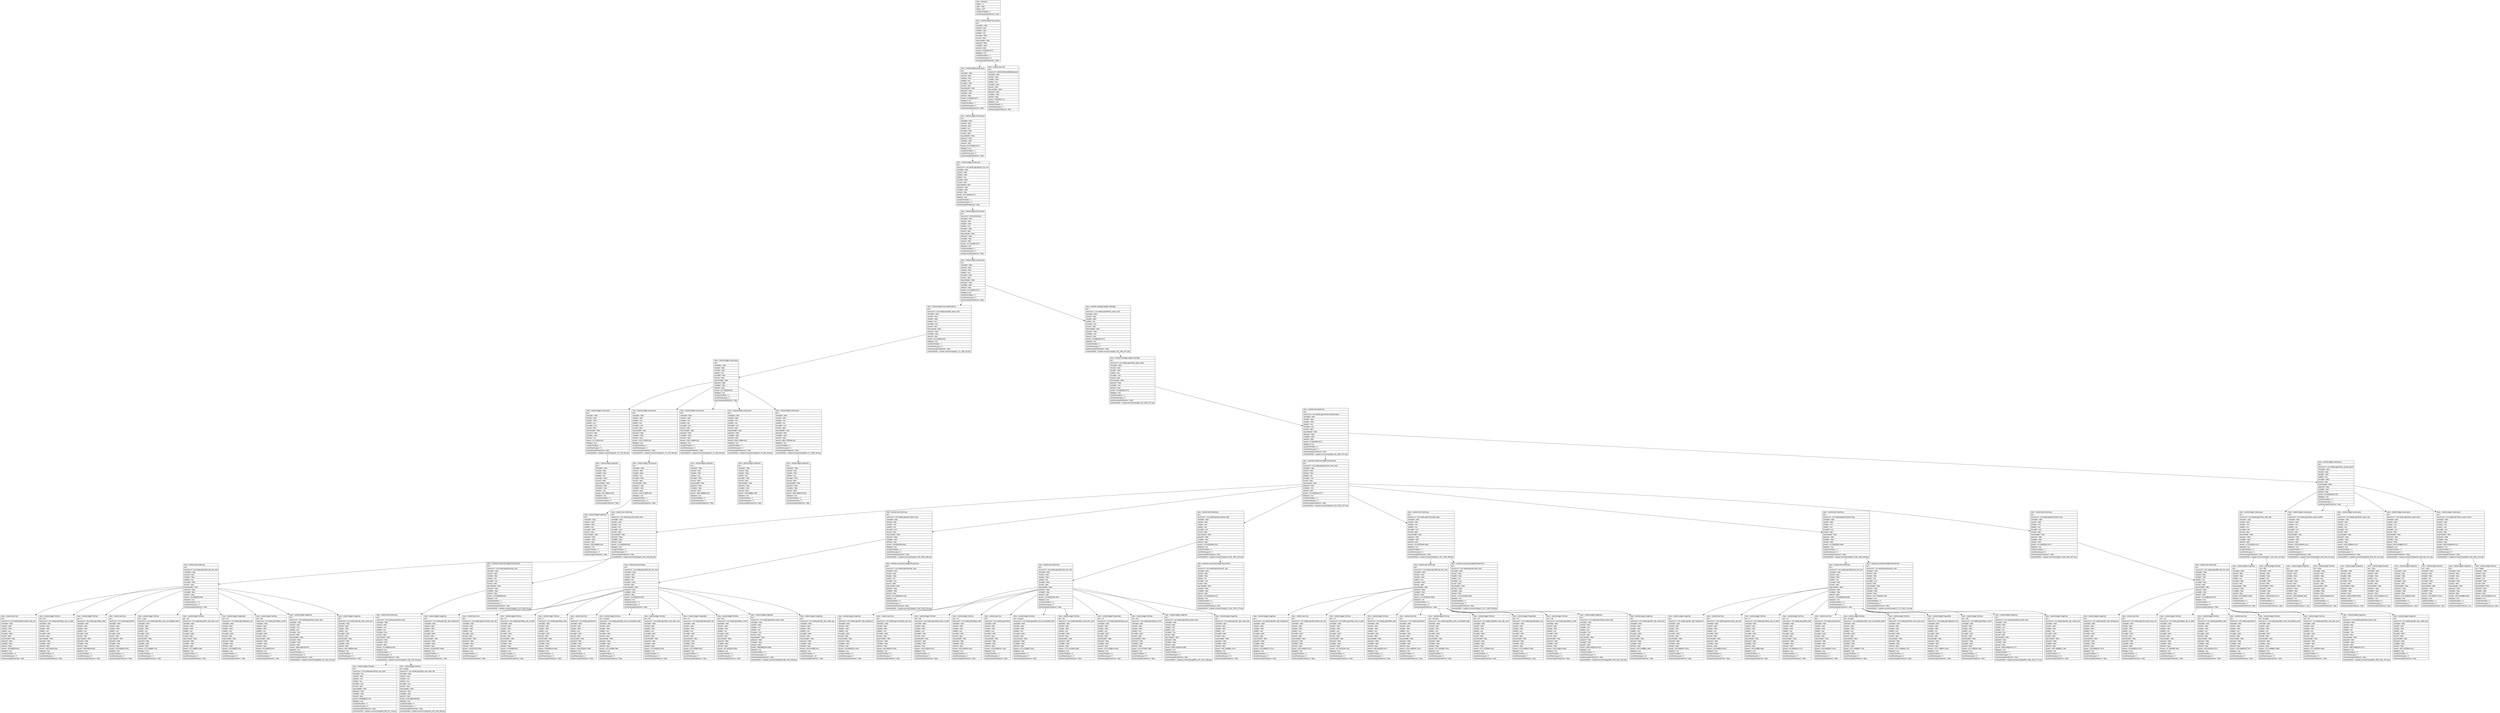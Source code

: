 digraph Layout {

	node [shape=record fontname=Arial];

	0	[label="{class = hierarchy\l|rotation = 0\l|width = 1080\l|height = 1977\l|numberOfChildren = 1\l|eventGeneratedOnElement = false \l}"]
	1	[label="{class = android.widget.FrameLayout\l|text = \l|checkable = false\l|checked = false\l|clickable = false\l|enabled = true\l|focusable = false\l|focused = false\l|long-clickable = false\l|password = false\l|scrollable = false\l|selected = false\l|bounds = [0,0][1080,1977]\l|displayed = true\l|numberOfChildren = 2\l|numInParentLayout = 0\l|eventGeneratedOnElement = false \l}"]
	2	[label="{class = android.widget.LinearLayout\l|text = \l|checkable = false\l|checked = false\l|clickable = false\l|enabled = true\l|focusable = false\l|focused = false\l|long-clickable = false\l|password = false\l|scrollable = false\l|selected = false\l|bounds = [0,0][1080,1977]\l|displayed = true\l|numberOfChildren = 1\l|numInParentLayout = 0\l|eventGeneratedOnElement = false \l}"]
	3	[label="{class = android.view.View\l|text = \l|resource-id = android:id/statusBarBackground\l|checkable = false\l|checked = false\l|clickable = false\l|enabled = true\l|focusable = false\l|focused = false\l|long-clickable = false\l|password = false\l|scrollable = false\l|selected = false\l|bounds = [0,0][1080,171]\l|displayed = true\l|numberOfChildren = 0\l|numInParentLayout = 1\l|eventGeneratedOnElement = false \l}"]
	4	[label="{class = android.widget.FrameLayout\l|text = \l|checkable = false\l|checked = false\l|clickable = false\l|enabled = true\l|focusable = false\l|focused = false\l|long-clickable = false\l|password = false\l|scrollable = false\l|selected = false\l|bounds = [0,171][1080,1977]\l|displayed = true\l|numberOfChildren = 1\l|numInParentLayout = 0\l|eventGeneratedOnElement = false \l}"]
	5	[label="{class = android.widget.LinearLayout\l|text = \l|resource-id = com.weekly.app:id/action_bar_root\l|checkable = false\l|checked = false\l|clickable = false\l|enabled = true\l|focusable = false\l|focused = false\l|long-clickable = false\l|password = false\l|scrollable = false\l|selected = false\l|bounds = [0,171][1080,1977]\l|displayed = true\l|numberOfChildren = 1\l|numInParentLayout = 0\l|eventGeneratedOnElement = false \l}"]
	6	[label="{class = android.widget.FrameLayout\l|text = \l|resource-id = android:id/content\l|checkable = false\l|checked = false\l|clickable = false\l|enabled = true\l|focusable = false\l|focused = false\l|long-clickable = false\l|password = false\l|scrollable = false\l|selected = false\l|bounds = [0,171][1080,1977]\l|displayed = true\l|numberOfChildren = 1\l|numInParentLayout = 0\l|eventGeneratedOnElement = false \l}"]
	7	[label="{class = android.widget.LinearLayout\l|text = \l|checkable = false\l|checked = false\l|clickable = false\l|enabled = true\l|focusable = false\l|focused = false\l|long-clickable = false\l|password = false\l|scrollable = false\l|selected = false\l|bounds = [0,171][1080,1977]\l|displayed = true\l|numberOfChildren = 2\l|numInParentLayout = 0\l|eventGeneratedOnElement = false \l}"]
	8	[label="{class = android.widget.HorizontalScrollView\l|text = \l|resource-id = com.weekly.app:id/tab_layout_main\l|checkable = false\l|checked = false\l|clickable = false\l|enabled = true\l|focusable = true\l|focused = false\l|long-clickable = false\l|password = false\l|scrollable = false\l|selected = false\l|bounds = [0,171][1080,342]\l|displayed = true\l|numberOfChildren = 1\l|numInParentLayout = 0\l|eventGeneratedOnElement = false \l|screenshotPath = mytasks-remove/S1/pngs/0_171_1080_342.png\l}"]
	9	[label="{class = androidx.viewpager.widget.ViewPager\l|text = \l|resource-id = com.weekly.app:id/frame_layout_main\l|checkable = false\l|checked = false\l|clickable = false\l|enabled = true\l|focusable = true\l|focused = false\l|long-clickable = false\l|password = false\l|scrollable = true\l|selected = false\l|bounds = [0,342][1080,1977]\l|displayed = true\l|numberOfChildren = 1\l|numInParentLayout = 1\l|eventGeneratedOnElement = false \l|screenshotPath = mytasks-remove/S1/pngs/0_342_1080_1977.png\l}"]
	10	[label="{class = android.widget.LinearLayout\l|text = \l|checkable = false\l|checked = false\l|clickable = false\l|enabled = true\l|focusable = false\l|focused = false\l|long-clickable = false\l|password = false\l|scrollable = false\l|selected = false\l|bounds = [0,171][1080,342]\l|displayed = true\l|numberOfChildren = 5\l|numInParentLayout = 0\l|eventGeneratedOnElement = false \l}"]
	11	[label="{class = androidx.viewpager.widget.ViewPager\l|text = \l|resource-id = com.weekly.app:id/view_pager_weeks\l|checkable = false\l|checked = false\l|clickable = false\l|enabled = true\l|focusable = true\l|focused = false\l|long-clickable = false\l|password = false\l|scrollable = true\l|selected = false\l|bounds = [0,342][1080,1977]\l|displayed = true\l|numberOfChildren = 1\l|numInParentLayout = 0\l|eventGeneratedOnElement = false \l|screenshotPath = mytasks-remove/S1/pngs/0_342_1080_1977.png\l}"]
	12	[label="{class = android.widget.LinearLayout\l|text = \l|checkable = false\l|checked = false\l|clickable = false\l|enabled = true\l|focusable = true\l|focused = false\l|long-clickable = false\l|password = false\l|scrollable = false\l|selected = true\l|bounds = [0,171][216,342]\l|displayed = true\l|numberOfChildren = 1\l|numInParentLayout = 0\l|eventGeneratedOnElement = false \l|screenshotPath = mytasks-remove/S1/pngs/0_171_216_342.png\l}"]
	13	[label="{class = android.widget.LinearLayout\l|text = \l|checkable = false\l|checked = false\l|clickable = true\l|enabled = true\l|focusable = true\l|focused = false\l|long-clickable = false\l|password = false\l|scrollable = false\l|selected = false\l|bounds = [216,171][432,342]\l|displayed = true\l|numberOfChildren = 1\l|numInParentLayout = 1\l|eventGeneratedOnElement = false \l|screenshotPath = mytasks-remove/S1/pngs/216_171_432_342.png\l}"]
	14	[label="{class = android.widget.LinearLayout\l|text = \l|checkable = false\l|checked = false\l|clickable = true\l|enabled = true\l|focusable = true\l|focused = false\l|long-clickable = false\l|password = false\l|scrollable = false\l|selected = false\l|bounds = [432,171][648,342]\l|displayed = true\l|numberOfChildren = 1\l|numInParentLayout = 2\l|eventGeneratedOnElement = false \l|screenshotPath = mytasks-remove/S1/pngs/432_171_648_342.png\l}"]
	15	[label="{class = android.widget.LinearLayout\l|text = \l|checkable = false\l|checked = false\l|clickable = true\l|enabled = true\l|focusable = true\l|focused = false\l|long-clickable = false\l|password = false\l|scrollable = false\l|selected = false\l|bounds = [648,171][864,342]\l|displayed = true\l|numberOfChildren = 1\l|numInParentLayout = 3\l|eventGeneratedOnElement = false \l|screenshotPath = mytasks-remove/S1/pngs/648_171_864_342.png\l}"]
	16	[label="{class = android.widget.LinearLayout\l|text = \l|checkable = false\l|checked = false\l|clickable = true\l|enabled = true\l|focusable = true\l|focused = false\l|long-clickable = false\l|password = false\l|scrollable = false\l|selected = false\l|bounds = [864,171][1080,342]\l|displayed = true\l|numberOfChildren = 1\l|numInParentLayout = 4\l|eventGeneratedOnElement = false \l|screenshotPath = mytasks-remove/S1/pngs/864_171_1080_342.png\l}"]
	17	[label="{class = android.view.ViewGroup\l|text = \l|resource-id = com.weekly.app:id/insetConstraintLayout\l|checkable = false\l|checked = false\l|clickable = false\l|enabled = true\l|focusable = true\l|focused = false\l|long-clickable = false\l|password = false\l|scrollable = false\l|selected = false\l|bounds = [0,342][1080,1977]\l|displayed = true\l|numberOfChildren = 2\l|numInParentLayout = 0\l|eventGeneratedOnElement = false \l|screenshotPath = mytasks-remove/S1/pngs/0_342_1080_1977.png\l}"]
	18	[label="{class = android.widget.ImageView\l|text = \l|checkable = false\l|checked = false\l|clickable = false\l|enabled = true\l|focusable = false\l|focused = false\l|long-clickable = false\l|password = false\l|scrollable = false\l|selected = true\l|bounds = [52,190][164,323]\l|displayed = true\l|numberOfChildren = 0\l|numInParentLayout = 0\l|eventGeneratedOnElement = false \l}"]
	19	[label="{class = android.widget.FrameLayout\l|text = \l|checkable = false\l|checked = false\l|clickable = false\l|enabled = true\l|focusable = false\l|focused = false\l|long-clickable = false\l|password = false\l|scrollable = false\l|selected = false\l|bounds = [249,171][399,342]\l|displayed = true\l|numberOfChildren = 1\l|numInParentLayout = 0\l|eventGeneratedOnElement = false \l}"]
	20	[label="{class = android.widget.ImageView\l|text = \l|checkable = false\l|checked = false\l|clickable = false\l|enabled = true\l|focusable = false\l|focused = false\l|long-clickable = false\l|password = false\l|scrollable = false\l|selected = false\l|bounds = [484,190][596,323]\l|displayed = true\l|numberOfChildren = 0\l|numInParentLayout = 0\l|eventGeneratedOnElement = false \l}"]
	21	[label="{class = android.widget.ImageView\l|text = \l|checkable = false\l|checked = false\l|clickable = false\l|enabled = true\l|focusable = false\l|focused = false\l|long-clickable = false\l|password = false\l|scrollable = false\l|selected = false\l|bounds = [700,208][812,305]\l|displayed = true\l|numberOfChildren = 0\l|numInParentLayout = 0\l|eventGeneratedOnElement = false \l}"]
	22	[label="{class = android.widget.ImageView\l|text = \l|checkable = false\l|checked = false\l|clickable = false\l|enabled = true\l|focusable = false\l|focused = false\l|long-clickable = false\l|password = false\l|scrollable = false\l|selected = false\l|bounds = [916,190][1028,323]\l|displayed = true\l|numberOfChildren = 0\l|numInParentLayout = 0\l|eventGeneratedOnElement = false \l}"]
	23	[label="{class = androidx.recyclerview.widget.RecyclerView\l|text = \l|resource-id = com.weekly.app:id/recycler_view_week\l|checkable = false\l|checked = false\l|clickable = false\l|enabled = true\l|focusable = true\l|focused = false\l|long-clickable = false\l|password = false\l|scrollable = true\l|selected = false\l|bounds = [14,342][1069,1977]\l|displayed = true\l|numberOfChildren = 6\l|numInParentLayout = 0\l|eventGeneratedOnElement = false \l|screenshotPath = mytasks-remove/S1/pngs/14_342_1069_1977.png\l}"]
	24	[label="{class = android.widget.LinearLayout\l|text = \l|resource-id = com.weekly.app:id/view_all_tools_panel\l|checkable = false\l|checked = false\l|clickable = false\l|enabled = true\l|focusable = false\l|focused = false\l|long-clickable = false\l|password = false\l|scrollable = false\l|selected = false\l|bounds = [0,1994][1080,2148]\l|displayed = true\l|numberOfChildren = 5\l|numInParentLayout = 1\l|eventGeneratedOnElement = false \l}"]
	25	[label="{class = android.widget.ImageView\l|text = \l|checkable = false\l|checked = false\l|clickable = false\l|enabled = true\l|focusable = false\l|focused = false\l|long-clickable = false\l|password = false\l|scrollable = false\l|selected = false\l|bounds = [268,190][380,323]\l|displayed = true\l|numberOfChildren = 0\l|numInParentLayout = 0\l|eventGeneratedOnElement = false \l}"]
	26	[label="{class = android.view.ViewGroup\l|text = \l|resource-id = com.weekly.app:id/constraint_days\l|checkable = false\l|checked = false\l|clickable = true\l|enabled = true\l|focusable = true\l|focused = false\l|long-clickable = false\l|password = false\l|scrollable = false\l|selected = false\l|bounds = [14,353][1069,825]\l|displayed = true\l|numberOfChildren = 2\l|numInParentLayout = 0\l|eventGeneratedOnElement = false \l|screenshotPath = mytasks-remove/S1/pngs/14_353_1069_825.png\l}"]
	27	[label="{class = android.view.ViewGroup\l|text = \l|resource-id = com.weekly.app:id/constraint_days\l|checkable = false\l|checked = false\l|clickable = true\l|enabled = true\l|focusable = true\l|focused = false\l|long-clickable = false\l|password = false\l|scrollable = false\l|selected = false\l|bounds = [14,825][1069,1081]\l|displayed = true\l|numberOfChildren = 2\l|numInParentLayout = 1\l|eventGeneratedOnElement = false \l|screenshotPath = mytasks-remove/S1/pngs/14_825_1069_1081.png\l}"]
	28	[label="{class = android.view.ViewGroup\l|text = \l|resource-id = com.weekly.app:id/constraint_days\l|checkable = false\l|checked = false\l|clickable = true\l|enabled = true\l|focusable = true\l|focused = false\l|long-clickable = false\l|password = false\l|scrollable = false\l|selected = false\l|bounds = [14,1081][1069,1337]\l|displayed = true\l|numberOfChildren = 2\l|numInParentLayout = 2\l|eventGeneratedOnElement = false \l|screenshotPath = mytasks-remove/S1/pngs/14_1081_1069_1337.png\l}"]
	29	[label="{class = android.view.ViewGroup\l|text = \l|resource-id = com.weekly.app:id/constraint_days\l|checkable = false\l|checked = false\l|clickable = true\l|enabled = true\l|focusable = true\l|focused = false\l|long-clickable = false\l|password = false\l|scrollable = false\l|selected = false\l|bounds = [14,1337][1069,1593]\l|displayed = true\l|numberOfChildren = 2\l|numInParentLayout = 3\l|eventGeneratedOnElement = false \l|screenshotPath = mytasks-remove/S1/pngs/14_1337_1069_1593.png\l}"]
	30	[label="{class = android.view.ViewGroup\l|text = \l|resource-id = com.weekly.app:id/constraint_days\l|checkable = false\l|checked = false\l|clickable = true\l|enabled = true\l|focusable = true\l|focused = false\l|long-clickable = false\l|password = false\l|scrollable = false\l|selected = false\l|bounds = [14,1593][1069,1849]\l|displayed = true\l|numberOfChildren = 2\l|numInParentLayout = 4\l|eventGeneratedOnElement = false \l|screenshotPath = mytasks-remove/S1/pngs/14_1593_1069_1849.png\l}"]
	31	[label="{class = android.view.ViewGroup\l|text = \l|resource-id = com.weekly.app:id/constraint_days\l|checkable = false\l|checked = false\l|clickable = true\l|enabled = true\l|focusable = true\l|focused = false\l|long-clickable = false\l|password = false\l|scrollable = false\l|selected = false\l|bounds = [14,1849][1069,1977]\l|displayed = true\l|numberOfChildren = 1\l|numInParentLayout = 5\l|eventGeneratedOnElement = false \l|screenshotPath = mytasks-remove/S1/pngs/14_1849_1069_1977.png\l}"]
	32	[label="{class = android.widget.LinearLayout\l|text = \l|resource-id = com.weekly.app:id/view_week_edit\l|checkable = false\l|checked = false\l|clickable = true\l|enabled = true\l|focusable = true\l|focused = false\l|long-clickable = false\l|password = false\l|scrollable = false\l|selected = false\l|bounds = [17,2019][226,2127]\l|displayed = true\l|numberOfChildren = 2\l|numInParentLayout = 0\l|eventGeneratedOnElement = false \l|screenshotPath = mytasks-remove/S1/pngs/17_2019_226_2127.png\l}"]
	33	[label="{class = android.widget.LinearLayout\l|text = \l|resource-id = com.weekly.app:id/view_week_transfer\l|checkable = false\l|checked = false\l|clickable = true\l|enabled = true\l|focusable = true\l|focused = false\l|long-clickable = false\l|password = false\l|scrollable = false\l|selected = false\l|bounds = [226,2019][435,2127]\l|displayed = true\l|numberOfChildren = 2\l|numInParentLayout = 1\l|eventGeneratedOnElement = false \l|screenshotPath = mytasks-remove/S1/pngs/226_2019_435_2127.png\l}"]
	34	[label="{class = android.widget.LinearLayout\l|text = \l|resource-id = com.weekly.app:id/view_week_copy\l|checkable = false\l|checked = false\l|clickable = true\l|enabled = true\l|focusable = true\l|focused = false\l|long-clickable = false\l|password = false\l|scrollable = false\l|selected = false\l|bounds = [435,2019][644,2127]\l|displayed = true\l|numberOfChildren = 2\l|numInParentLayout = 2\l|eventGeneratedOnElement = false \l|screenshotPath = mytasks-remove/S1/pngs/435_2019_644_2127.png\l}"]
	35	[label="{class = android.widget.LinearLayout\l|text = \l|resource-id = com.weekly.app:id/view_week_share\l|checkable = false\l|checked = false\l|clickable = true\l|enabled = true\l|focusable = true\l|focused = false\l|long-clickable = false\l|password = false\l|scrollable = false\l|selected = false\l|bounds = [644,2019][853,2127]\l|displayed = true\l|numberOfChildren = 2\l|numInParentLayout = 3\l|eventGeneratedOnElement = false \l|screenshotPath = mytasks-remove/S1/pngs/644_2019_853_2127.png\l}"]
	36	[label="{class = android.widget.LinearLayout\l|text = \l|resource-id = com.weekly.app:id/view_week_remove\l|checkable = false\l|checked = false\l|clickable = true\l|enabled = true\l|focusable = true\l|focused = false\l|long-clickable = false\l|password = false\l|scrollable = false\l|selected = false\l|bounds = [853,2019][1063,2127]\l|displayed = true\l|numberOfChildren = 2\l|numInParentLayout = 4\l|eventGeneratedOnElement = false \l|screenshotPath = mytasks-remove/S1/pngs/853_2019_1063_2127.png\l}"]
	37	[label="{class = android.view.ViewGroup\l|text = \l|resource-id = com.weekly.app:id/full_day_info_card\l|checkable = false\l|checked = false\l|clickable = false\l|enabled = true\l|focusable = false\l|focused = false\l|long-clickable = false\l|password = false\l|scrollable = false\l|selected = false\l|bounds = [14,353][1069,609]\l|displayed = true\l|numberOfChildren = 10\l|numInParentLayout = 0\l|eventGeneratedOnElement = false \l}"]
	38	[label="{class = androidx.recyclerview.widget.RecyclerView\l|text = \l|resource-id = com.weekly.app:id/recycler_view\l|checkable = false\l|checked = false\l|clickable = false\l|enabled = true\l|focusable = true\l|focused = false\l|long-clickable = false\l|password = false\l|scrollable = false\l|selected = false\l|bounds = [14,533][1069,825]\l|displayed = true\l|numberOfChildren = 1\l|numInParentLayout = 1\l|eventGeneratedOnElement = false \l|screenshotPath = mytasks-remove/S1/pngs/14_533_1069_825.png\l}"]
	39	[label="{class = android.view.ViewGroup\l|text = \l|resource-id = com.weekly.app:id/full_day_info_card\l|checkable = false\l|checked = false\l|clickable = false\l|enabled = true\l|focusable = false\l|focused = false\l|long-clickable = false\l|password = false\l|scrollable = false\l|selected = false\l|bounds = [14,825][1069,1081]\l|displayed = true\l|numberOfChildren = 11\l|numInParentLayout = 0\l|eventGeneratedOnElement = false \l}"]
	40	[label="{class = androidx.recyclerview.widget.RecyclerView\l|text = \l|resource-id = com.weekly.app:id/recycler_view\l|checkable = false\l|checked = false\l|clickable = false\l|enabled = true\l|focusable = true\l|focused = false\l|long-clickable = false\l|password = false\l|scrollable = false\l|selected = false\l|bounds = [14,1005][1069,1016]\l|displayed = true\l|numberOfChildren = 0\l|numInParentLayout = 1\l|eventGeneratedOnElement = false \l|screenshotPath = mytasks-remove/S1/pngs/14_1005_1069_1016.png\l}"]
	41	[label="{class = android.view.ViewGroup\l|text = \l|resource-id = com.weekly.app:id/full_day_info_card\l|checkable = false\l|checked = false\l|clickable = false\l|enabled = true\l|focusable = false\l|focused = false\l|long-clickable = false\l|password = false\l|scrollable = false\l|selected = false\l|bounds = [14,1081][1069,1337]\l|displayed = true\l|numberOfChildren = 11\l|numInParentLayout = 0\l|eventGeneratedOnElement = false \l}"]
	42	[label="{class = androidx.recyclerview.widget.RecyclerView\l|text = \l|resource-id = com.weekly.app:id/recycler_view\l|checkable = false\l|checked = false\l|clickable = false\l|enabled = true\l|focusable = true\l|focused = false\l|long-clickable = false\l|password = false\l|scrollable = false\l|selected = false\l|bounds = [14,1261][1069,1272]\l|displayed = true\l|numberOfChildren = 0\l|numInParentLayout = 1\l|eventGeneratedOnElement = false \l|screenshotPath = mytasks-remove/S1/pngs/14_1261_1069_1272.png\l}"]
	43	[label="{class = android.view.ViewGroup\l|text = \l|resource-id = com.weekly.app:id/full_day_info_card\l|checkable = false\l|checked = false\l|clickable = false\l|enabled = true\l|focusable = false\l|focused = false\l|long-clickable = false\l|password = false\l|scrollable = false\l|selected = false\l|bounds = [14,1337][1069,1593]\l|displayed = true\l|numberOfChildren = 11\l|numInParentLayout = 0\l|eventGeneratedOnElement = false \l}"]
	44	[label="{class = androidx.recyclerview.widget.RecyclerView\l|text = \l|resource-id = com.weekly.app:id/recycler_view\l|checkable = false\l|checked = false\l|clickable = false\l|enabled = true\l|focusable = true\l|focused = false\l|long-clickable = false\l|password = false\l|scrollable = false\l|selected = false\l|bounds = [14,1517][1069,1528]\l|displayed = true\l|numberOfChildren = 0\l|numInParentLayout = 1\l|eventGeneratedOnElement = false \l|screenshotPath = mytasks-remove/S1/pngs/14_1517_1069_1528.png\l}"]
	45	[label="{class = android.view.ViewGroup\l|text = \l|resource-id = com.weekly.app:id/full_day_info_card\l|checkable = false\l|checked = false\l|clickable = false\l|enabled = true\l|focusable = false\l|focused = false\l|long-clickable = false\l|password = false\l|scrollable = false\l|selected = false\l|bounds = [14,1593][1069,1849]\l|displayed = true\l|numberOfChildren = 11\l|numInParentLayout = 0\l|eventGeneratedOnElement = false \l}"]
	46	[label="{class = androidx.recyclerview.widget.RecyclerView\l|text = \l|resource-id = com.weekly.app:id/recycler_view\l|checkable = false\l|checked = false\l|clickable = false\l|enabled = true\l|focusable = true\l|focused = false\l|long-clickable = false\l|password = false\l|scrollable = false\l|selected = false\l|bounds = [14,1773][1069,1784]\l|displayed = true\l|numberOfChildren = 0\l|numInParentLayout = 1\l|eventGeneratedOnElement = false \l|screenshotPath = mytasks-remove/S1/pngs/14_1773_1069_1784.png\l}"]
	47	[label="{class = android.view.ViewGroup\l|text = \l|resource-id = com.weekly.app:id/full_day_info_card\l|checkable = false\l|checked = false\l|clickable = false\l|enabled = true\l|focusable = false\l|focused = false\l|long-clickable = false\l|password = false\l|scrollable = false\l|selected = false\l|bounds = [14,1849][1069,1977]\l|displayed = true\l|numberOfChildren = 9\l|numInParentLayout = 0\l|eventGeneratedOnElement = false \l}"]
	48	[label="{class = android.widget.ImageView\l|text = \l|checkable = false\l|checked = false\l|clickable = false\l|enabled = true\l|focusable = false\l|focused = false\l|long-clickable = false\l|password = false\l|scrollable = false\l|selected = false\l|bounds = [85,2019][157,2091]\l|displayed = true\l|numberOfChildren = 0\l|numInParentLayout = 0\l|eventGeneratedOnElement = false \l}"]
	49	[label="{class = android.widget.TextView\l|text = Edit\l|checkable = false\l|checked = false\l|clickable = false\l|enabled = true\l|focusable = false\l|focused = false\l|long-clickable = false\l|password = false\l|scrollable = false\l|selected = false\l|bounds = [99,2091][144,2127]\l|displayed = true\l|numberOfChildren = 0\l|numInParentLayout = 1\l|eventGeneratedOnElement = false \l}"]
	50	[label="{class = android.widget.ImageView\l|text = \l|checkable = false\l|checked = false\l|clickable = false\l|enabled = true\l|focusable = false\l|focused = false\l|long-clickable = false\l|password = false\l|scrollable = false\l|selected = false\l|bounds = [294,2019][366,2091]\l|displayed = true\l|numberOfChildren = 0\l|numInParentLayout = 0\l|eventGeneratedOnElement = false \l}"]
	51	[label="{class = android.widget.TextView\l|text = Move\l|checkable = false\l|checked = false\l|clickable = false\l|enabled = true\l|focusable = false\l|focused = false\l|long-clickable = false\l|password = false\l|scrollable = false\l|selected = false\l|bounds = [298,2091][363,2127]\l|displayed = true\l|numberOfChildren = 0\l|numInParentLayout = 1\l|eventGeneratedOnElement = false \l}"]
	52	[label="{class = android.widget.ImageView\l|text = \l|checkable = false\l|checked = false\l|clickable = false\l|enabled = true\l|focusable = false\l|focused = false\l|long-clickable = false\l|password = false\l|scrollable = false\l|selected = false\l|bounds = [503,2019][575,2091]\l|displayed = true\l|numberOfChildren = 0\l|numInParentLayout = 0\l|eventGeneratedOnElement = false \l}"]
	53	[label="{class = android.widget.TextView\l|text = Copy\l|checkable = false\l|checked = false\l|clickable = false\l|enabled = true\l|focusable = false\l|focused = false\l|long-clickable = false\l|password = false\l|scrollable = false\l|selected = false\l|bounds = [510,2091][569,2127]\l|displayed = true\l|numberOfChildren = 0\l|numInParentLayout = 1\l|eventGeneratedOnElement = false \l}"]
	54	[label="{class = android.widget.ImageView\l|text = \l|checkable = false\l|checked = false\l|clickable = false\l|enabled = true\l|focusable = false\l|focused = false\l|long-clickable = false\l|password = false\l|scrollable = false\l|selected = false\l|bounds = [712,2019][784,2091]\l|displayed = true\l|numberOfChildren = 0\l|numInParentLayout = 0\l|eventGeneratedOnElement = false \l}"]
	55	[label="{class = android.widget.TextView\l|text = Send\l|checkable = false\l|checked = false\l|clickable = false\l|enabled = true\l|focusable = false\l|focused = false\l|long-clickable = false\l|password = false\l|scrollable = false\l|selected = false\l|bounds = [719,2091][777,2127]\l|displayed = true\l|numberOfChildren = 0\l|numInParentLayout = 1\l|eventGeneratedOnElement = false \l}"]
	56	[label="{class = android.widget.ImageView\l|text = \l|checkable = false\l|checked = false\l|clickable = false\l|enabled = true\l|focusable = false\l|focused = false\l|long-clickable = false\l|password = false\l|scrollable = false\l|selected = false\l|bounds = [922,2019][994,2091]\l|displayed = true\l|numberOfChildren = 0\l|numInParentLayout = 0\l|eventGeneratedOnElement = true \l}"]
	57	[label="{class = android.widget.TextView\l|text = Delete\l|checkable = false\l|checked = false\l|clickable = false\l|enabled = true\l|focusable = false\l|focused = false\l|long-clickable = false\l|password = false\l|scrollable = false\l|selected = false\l|bounds = [921,2091][995,2127]\l|displayed = true\l|numberOfChildren = 0\l|numInParentLayout = 1\l|eventGeneratedOnElement = false \l}"]
	58	[label="{class = android.view.View\l|text = \l|resource-id = com.weekly.app:id/constraint_day_info\l|checkable = false\l|checked = false\l|clickable = false\l|enabled = true\l|focusable = false\l|focused = false\l|long-clickable = false\l|password = false\l|scrollable = false\l|selected = false\l|bounds = [26,365][219,587]\l|displayed = true\l|numberOfChildren = 0\l|numInParentLayout = 0\l|eventGeneratedOnElement = false \l}"]
	59	[label="{class = android.widget.TextView\l|text = Mo\l|resource-id = com.weekly.app:id/days_day_of_week\l|checkable = false\l|checked = false\l|clickable = false\l|enabled = true\l|focusable = false\l|focused = false\l|long-clickable = false\l|password = false\l|scrollable = false\l|selected = false\l|bounds = [46,373][109,429]\l|displayed = true\l|numberOfChildren = 0\l|numInParentLayout = 1\l|eventGeneratedOnElement = false \l}"]
	60	[label="{class = android.widget.TextView\l|text = 8\l|resource-id = com.weekly.app:id/days_date\l|checkable = false\l|checked = false\l|clickable = false\l|enabled = true\l|focusable = false\l|focused = false\l|long-clickable = false\l|password = false\l|scrollable = false\l|selected = false\l|bounds = [98,420][148,533]\l|displayed = true\l|numberOfChildren = 0\l|numInParentLayout = 2\l|eventGeneratedOnElement = false \l}"]
	61	[label="{class = android.view.View\l|text = \l|resource-id = com.weekly.app:id/view4\l|checkable = false\l|checked = false\l|clickable = false\l|enabled = true\l|focusable = false\l|focused = false\l|long-clickable = false\l|password = false\l|scrollable = false\l|selected = false\l|bounds = [219,365][1057,587]\l|displayed = true\l|numberOfChildren = 0\l|numInParentLayout = 3\l|eventGeneratedOnElement = false \l}"]
	62	[label="{class = android.widget.TextView\l|text = 1 task\l|resource-id = com.weekly.app:id/text_view_uncompleted_tasks\l|checkable = false\l|checked = false\l|clickable = false\l|enabled = true\l|focusable = false\l|focused = false\l|long-clickable = false\l|password = false\l|scrollable = false\l|selected = false\l|bounds = [271,403][897,473]\l|displayed = true\l|numberOfChildren = 0\l|numInParentLayout = 4\l|eventGeneratedOnElement = false \l}"]
	63	[label="{class = android.widget.TextView\l|text = 0/1\l|resource-id = com.weekly.app:id/text_view_task_count\l|checkable = false\l|checked = false\l|clickable = false\l|enabled = true\l|focusable = false\l|focused = false\l|long-clickable = false\l|password = false\l|scrollable = false\l|selected = false\l|bounds = [271,489][322,538]\l|displayed = true\l|numberOfChildren = 0\l|numInParentLayout = 5\l|eventGeneratedOnElement = false \l}"]
	64	[label="{class = android.widget.ProgressBar\l|text = 0.0\l|resource-id = com.weekly.app:id/progress_bar\l|checkable = false\l|checked = false\l|clickable = false\l|enabled = true\l|focusable = false\l|focused = false\l|long-clickable = false\l|password = false\l|scrollable = false\l|selected = false\l|bounds = [373,506][875,525]\l|displayed = true\l|numberOfChildren = 0\l|numInParentLayout = 6\l|eventGeneratedOnElement = false \l}"]
	65	[label="{class = android.widget.TextView\l|text = Feb\l|resource-id = com.weekly.app:id/days_month\l|checkable = false\l|checked = false\l|clickable = false\l|enabled = true\l|focusable = false\l|focused = false\l|long-clickable = false\l|password = false\l|scrollable = false\l|selected = false\l|bounds = [91,529][155,578]\l|displayed = true\l|numberOfChildren = 0\l|numInParentLayout = 7\l|eventGeneratedOnElement = false \l}"]
	66	[label="{class = android.widget.ImageView\l|text = \l|resource-id = com.weekly.app:id/view_button_days\l|checkable = false\l|checked = false\l|clickable = true\l|enabled = true\l|focusable = true\l|focused = false\l|long-clickable = false\l|password = false\l|scrollable = false\l|selected = false\l|bounds = [908,416][1029,537]\l|displayed = true\l|numberOfChildren = 0\l|numInParentLayout = 8\l|eventGeneratedOnElement = false \l|screenshotPath = mytasks-remove/S1/pngs/908_416_1029_537.png\l}"]
	67	[label="{class = android.widget.ImageView\l|text = \l|resource-id = com.weekly.app:id/ic_task_create_plus\l|checkable = false\l|checked = false\l|clickable = false\l|enabled = true\l|focusable = false\l|focused = false\l|long-clickable = false\l|password = false\l|scrollable = false\l|selected = false\l|bounds = [947,455][991,499]\l|displayed = true\l|numberOfChildren = 0\l|numInParentLayout = 9\l|eventGeneratedOnElement = false \l}"]
	68	[label="{class = android.view.ViewGroup\l|text = \l|resource-id = com.weekly.app:id/view_tasks\l|checkable = false\l|checked = false\l|clickable = true\l|enabled = true\l|focusable = true\l|focused = false\l|long-clickable = false\l|password = false\l|scrollable = false\l|selected = false\l|bounds = [21,548][1062,814]\l|displayed = true\l|numberOfChildren = 2\l|numInParentLayout = 0\l|eventGeneratedOnElement = false \l|screenshotPath = mytasks-remove/S1/pngs/21_548_1062_814.png\l}"]
	69	[label="{class = android.widget.ImageView\l|text = \l|resource-id = com.weekly.app:id/iv_dark_background\l|checkable = false\l|checked = false\l|clickable = false\l|enabled = true\l|focusable = false\l|focused = false\l|long-clickable = false\l|password = false\l|scrollable = false\l|selected = false\l|bounds = [26,837][1057,1059]\l|displayed = true\l|numberOfChildren = 0\l|numInParentLayout = 0\l|eventGeneratedOnElement = false \l}"]
	70	[label="{class = android.view.View\l|text = \l|resource-id = com.weekly.app:id/constraint_day_info\l|checkable = false\l|checked = false\l|clickable = false\l|enabled = true\l|focusable = false\l|focused = false\l|long-clickable = false\l|password = false\l|scrollable = false\l|selected = false\l|bounds = [26,837][219,1059]\l|displayed = true\l|numberOfChildren = 0\l|numInParentLayout = 1\l|eventGeneratedOnElement = false \l}"]
	71	[label="{class = android.widget.TextView\l|text = Tu\l|resource-id = com.weekly.app:id/days_day_of_week\l|checkable = false\l|checked = false\l|clickable = false\l|enabled = true\l|focusable = false\l|focused = false\l|long-clickable = false\l|password = false\l|scrollable = false\l|selected = false\l|bounds = [47,845][98,901]\l|displayed = true\l|numberOfChildren = 0\l|numInParentLayout = 2\l|eventGeneratedOnElement = false \l}"]
	72	[label="{class = android.widget.TextView\l|text = 9\l|resource-id = com.weekly.app:id/days_date\l|checkable = false\l|checked = false\l|clickable = false\l|enabled = true\l|focusable = false\l|focused = false\l|long-clickable = false\l|password = false\l|scrollable = false\l|selected = false\l|bounds = [95,892][150,1005]\l|displayed = true\l|numberOfChildren = 0\l|numInParentLayout = 3\l|eventGeneratedOnElement = false \l}"]
	73	[label="{class = android.view.View\l|text = \l|resource-id = com.weekly.app:id/view4\l|checkable = false\l|checked = false\l|clickable = false\l|enabled = true\l|focusable = false\l|focused = false\l|long-clickable = false\l|password = false\l|scrollable = false\l|selected = false\l|bounds = [219,837][1057,1059]\l|displayed = true\l|numberOfChildren = 0\l|numInParentLayout = 4\l|eventGeneratedOnElement = false \l}"]
	74	[label="{class = android.widget.TextView\l|text = No tasks\l|resource-id = com.weekly.app:id/text_view_uncompleted_tasks\l|checkable = false\l|checked = false\l|clickable = false\l|enabled = true\l|focusable = false\l|focused = false\l|long-clickable = false\l|password = false\l|scrollable = false\l|selected = false\l|bounds = [271,875][897,945]\l|displayed = true\l|numberOfChildren = 0\l|numInParentLayout = 5\l|eventGeneratedOnElement = false \l}"]
	75	[label="{class = android.widget.TextView\l|text = 0/0\l|resource-id = com.weekly.app:id/text_view_task_count\l|checkable = false\l|checked = false\l|clickable = false\l|enabled = true\l|focusable = false\l|focused = false\l|long-clickable = false\l|password = false\l|scrollable = false\l|selected = false\l|bounds = [271,961][330,1010]\l|displayed = true\l|numberOfChildren = 0\l|numInParentLayout = 6\l|eventGeneratedOnElement = false \l}"]
	76	[label="{class = android.widget.ProgressBar\l|text = 0.0\l|resource-id = com.weekly.app:id/progress_bar\l|checkable = false\l|checked = false\l|clickable = false\l|enabled = true\l|focusable = false\l|focused = false\l|long-clickable = false\l|password = false\l|scrollable = false\l|selected = false\l|bounds = [373,978][875,997]\l|displayed = true\l|numberOfChildren = 0\l|numInParentLayout = 7\l|eventGeneratedOnElement = false \l}"]
	77	[label="{class = android.widget.TextView\l|text = Feb\l|resource-id = com.weekly.app:id/days_month\l|checkable = false\l|checked = false\l|clickable = false\l|enabled = true\l|focusable = false\l|focused = false\l|long-clickable = false\l|password = false\l|scrollable = false\l|selected = false\l|bounds = [91,1001][155,1050]\l|displayed = true\l|numberOfChildren = 0\l|numInParentLayout = 8\l|eventGeneratedOnElement = false \l}"]
	78	[label="{class = android.widget.ImageView\l|text = \l|resource-id = com.weekly.app:id/view_button_days\l|checkable = false\l|checked = false\l|clickable = true\l|enabled = true\l|focusable = true\l|focused = false\l|long-clickable = false\l|password = false\l|scrollable = false\l|selected = false\l|bounds = [908,888][1029,1009]\l|displayed = true\l|numberOfChildren = 0\l|numInParentLayout = 9\l|eventGeneratedOnElement = false \l|screenshotPath = mytasks-remove/S1/pngs/908_888_1029_1009.png\l}"]
	79	[label="{class = android.widget.ImageView\l|text = \l|resource-id = com.weekly.app:id/ic_task_create_plus\l|checkable = false\l|checked = false\l|clickable = false\l|enabled = true\l|focusable = false\l|focused = false\l|long-clickable = false\l|password = false\l|scrollable = false\l|selected = false\l|bounds = [947,927][991,971]\l|displayed = true\l|numberOfChildren = 0\l|numInParentLayout = 10\l|eventGeneratedOnElement = false \l}"]
	80	[label="{class = android.widget.ImageView\l|text = \l|resource-id = com.weekly.app:id/iv_dark_background\l|checkable = false\l|checked = false\l|clickable = false\l|enabled = true\l|focusable = false\l|focused = false\l|long-clickable = false\l|password = false\l|scrollable = false\l|selected = false\l|bounds = [26,1093][1057,1315]\l|displayed = true\l|numberOfChildren = 0\l|numInParentLayout = 0\l|eventGeneratedOnElement = false \l}"]
	81	[label="{class = android.view.View\l|text = \l|resource-id = com.weekly.app:id/constraint_day_info\l|checkable = false\l|checked = false\l|clickable = false\l|enabled = true\l|focusable = false\l|focused = false\l|long-clickable = false\l|password = false\l|scrollable = false\l|selected = false\l|bounds = [26,1093][219,1315]\l|displayed = true\l|numberOfChildren = 0\l|numInParentLayout = 1\l|eventGeneratedOnElement = false \l}"]
	82	[label="{class = android.widget.TextView\l|text = We\l|resource-id = com.weekly.app:id/days_day_of_week\l|checkable = false\l|checked = false\l|clickable = false\l|enabled = true\l|focusable = false\l|focused = false\l|long-clickable = false\l|password = false\l|scrollable = false\l|selected = false\l|bounds = [46,1101][109,1157]\l|displayed = true\l|numberOfChildren = 0\l|numInParentLayout = 2\l|eventGeneratedOnElement = false \l}"]
	83	[label="{class = android.widget.TextView\l|text = 10\l|resource-id = com.weekly.app:id/days_date\l|checkable = false\l|checked = false\l|clickable = false\l|enabled = true\l|focusable = false\l|focused = false\l|long-clickable = false\l|password = false\l|scrollable = false\l|selected = false\l|bounds = [80,1148][165,1261]\l|displayed = true\l|numberOfChildren = 0\l|numInParentLayout = 3\l|eventGeneratedOnElement = false \l}"]
	84	[label="{class = android.view.View\l|text = \l|resource-id = com.weekly.app:id/view4\l|checkable = false\l|checked = false\l|clickable = false\l|enabled = true\l|focusable = false\l|focused = false\l|long-clickable = false\l|password = false\l|scrollable = false\l|selected = false\l|bounds = [219,1093][1057,1315]\l|displayed = true\l|numberOfChildren = 0\l|numInParentLayout = 4\l|eventGeneratedOnElement = false \l}"]
	85	[label="{class = android.widget.TextView\l|text = No tasks\l|resource-id = com.weekly.app:id/text_view_uncompleted_tasks\l|checkable = false\l|checked = false\l|clickable = false\l|enabled = true\l|focusable = false\l|focused = false\l|long-clickable = false\l|password = false\l|scrollable = false\l|selected = false\l|bounds = [271,1131][897,1201]\l|displayed = true\l|numberOfChildren = 0\l|numInParentLayout = 5\l|eventGeneratedOnElement = false \l}"]
	86	[label="{class = android.widget.TextView\l|text = 0/0\l|resource-id = com.weekly.app:id/text_view_task_count\l|checkable = false\l|checked = false\l|clickable = false\l|enabled = true\l|focusable = false\l|focused = false\l|long-clickable = false\l|password = false\l|scrollable = false\l|selected = false\l|bounds = [271,1217][330,1266]\l|displayed = true\l|numberOfChildren = 0\l|numInParentLayout = 6\l|eventGeneratedOnElement = false \l}"]
	87	[label="{class = android.widget.ProgressBar\l|text = 0.0\l|resource-id = com.weekly.app:id/progress_bar\l|checkable = false\l|checked = false\l|clickable = false\l|enabled = true\l|focusable = false\l|focused = false\l|long-clickable = false\l|password = false\l|scrollable = false\l|selected = false\l|bounds = [373,1234][875,1253]\l|displayed = true\l|numberOfChildren = 0\l|numInParentLayout = 7\l|eventGeneratedOnElement = false \l}"]
	88	[label="{class = android.widget.TextView\l|text = Feb\l|resource-id = com.weekly.app:id/days_month\l|checkable = false\l|checked = false\l|clickable = false\l|enabled = true\l|focusable = false\l|focused = false\l|long-clickable = false\l|password = false\l|scrollable = false\l|selected = false\l|bounds = [91,1257][155,1306]\l|displayed = true\l|numberOfChildren = 0\l|numInParentLayout = 8\l|eventGeneratedOnElement = false \l}"]
	89	[label="{class = android.widget.ImageView\l|text = \l|resource-id = com.weekly.app:id/view_button_days\l|checkable = false\l|checked = false\l|clickable = true\l|enabled = true\l|focusable = true\l|focused = false\l|long-clickable = false\l|password = false\l|scrollable = false\l|selected = false\l|bounds = [908,1144][1029,1265]\l|displayed = true\l|numberOfChildren = 0\l|numInParentLayout = 9\l|eventGeneratedOnElement = false \l|screenshotPath = mytasks-remove/S1/pngs/908_1144_1029_1265.png\l}"]
	90	[label="{class = android.widget.ImageView\l|text = \l|resource-id = com.weekly.app:id/ic_task_create_plus\l|checkable = false\l|checked = false\l|clickable = false\l|enabled = true\l|focusable = false\l|focused = false\l|long-clickable = false\l|password = false\l|scrollable = false\l|selected = false\l|bounds = [947,1183][991,1227]\l|displayed = true\l|numberOfChildren = 0\l|numInParentLayout = 10\l|eventGeneratedOnElement = false \l}"]
	91	[label="{class = android.widget.ImageView\l|text = \l|resource-id = com.weekly.app:id/iv_dark_background\l|checkable = false\l|checked = false\l|clickable = false\l|enabled = true\l|focusable = false\l|focused = false\l|long-clickable = false\l|password = false\l|scrollable = false\l|selected = false\l|bounds = [26,1349][1057,1571]\l|displayed = true\l|numberOfChildren = 0\l|numInParentLayout = 0\l|eventGeneratedOnElement = false \l}"]
	92	[label="{class = android.view.View\l|text = \l|resource-id = com.weekly.app:id/constraint_day_info\l|checkable = false\l|checked = false\l|clickable = false\l|enabled = true\l|focusable = false\l|focused = false\l|long-clickable = false\l|password = false\l|scrollable = false\l|selected = false\l|bounds = [26,1349][219,1571]\l|displayed = true\l|numberOfChildren = 0\l|numInParentLayout = 1\l|eventGeneratedOnElement = false \l}"]
	93	[label="{class = android.widget.TextView\l|text = Th\l|resource-id = com.weekly.app:id/days_day_of_week\l|checkable = false\l|checked = false\l|clickable = false\l|enabled = true\l|focusable = false\l|focused = false\l|long-clickable = false\l|password = false\l|scrollable = false\l|selected = false\l|bounds = [47,1357][100,1413]\l|displayed = true\l|numberOfChildren = 0\l|numInParentLayout = 2\l|eventGeneratedOnElement = false \l}"]
	94	[label="{class = android.widget.TextView\l|text = 11\l|resource-id = com.weekly.app:id/days_date\l|checkable = false\l|checked = false\l|clickable = false\l|enabled = true\l|focusable = false\l|focused = false\l|long-clickable = false\l|password = false\l|scrollable = false\l|selected = false\l|bounds = [89,1404][156,1517]\l|displayed = true\l|numberOfChildren = 0\l|numInParentLayout = 3\l|eventGeneratedOnElement = false \l}"]
	95	[label="{class = android.view.View\l|text = \l|resource-id = com.weekly.app:id/view4\l|checkable = false\l|checked = false\l|clickable = false\l|enabled = true\l|focusable = false\l|focused = false\l|long-clickable = false\l|password = false\l|scrollable = false\l|selected = false\l|bounds = [219,1349][1057,1571]\l|displayed = true\l|numberOfChildren = 0\l|numInParentLayout = 4\l|eventGeneratedOnElement = false \l}"]
	96	[label="{class = android.widget.TextView\l|text = No tasks\l|resource-id = com.weekly.app:id/text_view_uncompleted_tasks\l|checkable = false\l|checked = false\l|clickable = false\l|enabled = true\l|focusable = false\l|focused = false\l|long-clickable = false\l|password = false\l|scrollable = false\l|selected = false\l|bounds = [271,1387][897,1457]\l|displayed = true\l|numberOfChildren = 0\l|numInParentLayout = 5\l|eventGeneratedOnElement = false \l}"]
	97	[label="{class = android.widget.TextView\l|text = 0/0\l|resource-id = com.weekly.app:id/text_view_task_count\l|checkable = false\l|checked = false\l|clickable = false\l|enabled = true\l|focusable = false\l|focused = false\l|long-clickable = false\l|password = false\l|scrollable = false\l|selected = false\l|bounds = [271,1473][330,1522]\l|displayed = true\l|numberOfChildren = 0\l|numInParentLayout = 6\l|eventGeneratedOnElement = false \l}"]
	98	[label="{class = android.widget.ProgressBar\l|text = 0.0\l|resource-id = com.weekly.app:id/progress_bar\l|checkable = false\l|checked = false\l|clickable = false\l|enabled = true\l|focusable = false\l|focused = false\l|long-clickable = false\l|password = false\l|scrollable = false\l|selected = false\l|bounds = [373,1490][875,1509]\l|displayed = true\l|numberOfChildren = 0\l|numInParentLayout = 7\l|eventGeneratedOnElement = false \l}"]
	99	[label="{class = android.widget.TextView\l|text = Feb\l|resource-id = com.weekly.app:id/days_month\l|checkable = false\l|checked = false\l|clickable = false\l|enabled = true\l|focusable = false\l|focused = false\l|long-clickable = false\l|password = false\l|scrollable = false\l|selected = false\l|bounds = [91,1513][155,1562]\l|displayed = true\l|numberOfChildren = 0\l|numInParentLayout = 8\l|eventGeneratedOnElement = false \l}"]
	100	[label="{class = android.widget.ImageView\l|text = \l|resource-id = com.weekly.app:id/view_button_days\l|checkable = false\l|checked = false\l|clickable = true\l|enabled = true\l|focusable = true\l|focused = false\l|long-clickable = false\l|password = false\l|scrollable = false\l|selected = false\l|bounds = [908,1400][1029,1521]\l|displayed = true\l|numberOfChildren = 0\l|numInParentLayout = 9\l|eventGeneratedOnElement = false \l|screenshotPath = mytasks-remove/S1/pngs/908_1400_1029_1521.png\l}"]
	101	[label="{class = android.widget.ImageView\l|text = \l|resource-id = com.weekly.app:id/ic_task_create_plus\l|checkable = false\l|checked = false\l|clickable = false\l|enabled = true\l|focusable = false\l|focused = false\l|long-clickable = false\l|password = false\l|scrollable = false\l|selected = false\l|bounds = [947,1439][991,1483]\l|displayed = true\l|numberOfChildren = 0\l|numInParentLayout = 10\l|eventGeneratedOnElement = false \l}"]
	102	[label="{class = android.widget.ImageView\l|text = \l|resource-id = com.weekly.app:id/iv_dark_background\l|checkable = false\l|checked = false\l|clickable = false\l|enabled = true\l|focusable = false\l|focused = false\l|long-clickable = false\l|password = false\l|scrollable = false\l|selected = false\l|bounds = [26,1605][1057,1827]\l|displayed = true\l|numberOfChildren = 0\l|numInParentLayout = 0\l|eventGeneratedOnElement = false \l}"]
	103	[label="{class = android.view.View\l|text = \l|resource-id = com.weekly.app:id/constraint_day_info\l|checkable = false\l|checked = false\l|clickable = false\l|enabled = true\l|focusable = false\l|focused = false\l|long-clickable = false\l|password = false\l|scrollable = false\l|selected = false\l|bounds = [26,1605][219,1827]\l|displayed = true\l|numberOfChildren = 0\l|numInParentLayout = 1\l|eventGeneratedOnElement = false \l}"]
	104	[label="{class = android.widget.TextView\l|text = Fr\l|resource-id = com.weekly.app:id/days_day_of_week\l|checkable = false\l|checked = false\l|clickable = false\l|enabled = true\l|focusable = false\l|focused = false\l|long-clickable = false\l|password = false\l|scrollable = false\l|selected = false\l|bounds = [49,1613][88,1669]\l|displayed = true\l|numberOfChildren = 0\l|numInParentLayout = 2\l|eventGeneratedOnElement = false \l}"]
	105	[label="{class = android.widget.TextView\l|text = 12\l|resource-id = com.weekly.app:id/days_date\l|checkable = false\l|checked = false\l|clickable = false\l|enabled = true\l|focusable = false\l|focused = false\l|long-clickable = false\l|password = false\l|scrollable = false\l|selected = false\l|bounds = [81,1660][164,1773]\l|displayed = true\l|numberOfChildren = 0\l|numInParentLayout = 3\l|eventGeneratedOnElement = false \l}"]
	106	[label="{class = android.view.View\l|text = \l|resource-id = com.weekly.app:id/view4\l|checkable = false\l|checked = false\l|clickable = false\l|enabled = true\l|focusable = false\l|focused = false\l|long-clickable = false\l|password = false\l|scrollable = false\l|selected = false\l|bounds = [219,1605][1057,1827]\l|displayed = true\l|numberOfChildren = 0\l|numInParentLayout = 4\l|eventGeneratedOnElement = false \l}"]
	107	[label="{class = android.widget.TextView\l|text = No tasks\l|resource-id = com.weekly.app:id/text_view_uncompleted_tasks\l|checkable = false\l|checked = false\l|clickable = false\l|enabled = true\l|focusable = false\l|focused = false\l|long-clickable = false\l|password = false\l|scrollable = false\l|selected = false\l|bounds = [271,1643][897,1713]\l|displayed = true\l|numberOfChildren = 0\l|numInParentLayout = 5\l|eventGeneratedOnElement = false \l}"]
	108	[label="{class = android.widget.TextView\l|text = 0/0\l|resource-id = com.weekly.app:id/text_view_task_count\l|checkable = false\l|checked = false\l|clickable = false\l|enabled = true\l|focusable = false\l|focused = false\l|long-clickable = false\l|password = false\l|scrollable = false\l|selected = false\l|bounds = [271,1729][330,1778]\l|displayed = true\l|numberOfChildren = 0\l|numInParentLayout = 6\l|eventGeneratedOnElement = false \l}"]
	109	[label="{class = android.widget.ProgressBar\l|text = 0.0\l|resource-id = com.weekly.app:id/progress_bar\l|checkable = false\l|checked = false\l|clickable = false\l|enabled = true\l|focusable = false\l|focused = false\l|long-clickable = false\l|password = false\l|scrollable = false\l|selected = false\l|bounds = [373,1746][875,1765]\l|displayed = true\l|numberOfChildren = 0\l|numInParentLayout = 7\l|eventGeneratedOnElement = false \l}"]
	110	[label="{class = android.widget.TextView\l|text = Feb\l|resource-id = com.weekly.app:id/days_month\l|checkable = false\l|checked = false\l|clickable = false\l|enabled = true\l|focusable = false\l|focused = false\l|long-clickable = false\l|password = false\l|scrollable = false\l|selected = false\l|bounds = [91,1769][155,1818]\l|displayed = true\l|numberOfChildren = 0\l|numInParentLayout = 8\l|eventGeneratedOnElement = false \l}"]
	111	[label="{class = android.widget.ImageView\l|text = \l|resource-id = com.weekly.app:id/view_button_days\l|checkable = false\l|checked = false\l|clickable = true\l|enabled = true\l|focusable = true\l|focused = false\l|long-clickable = false\l|password = false\l|scrollable = false\l|selected = false\l|bounds = [908,1656][1029,1777]\l|displayed = true\l|numberOfChildren = 0\l|numInParentLayout = 9\l|eventGeneratedOnElement = false \l|screenshotPath = mytasks-remove/S1/pngs/908_1656_1029_1777.png\l}"]
	112	[label="{class = android.widget.ImageView\l|text = \l|resource-id = com.weekly.app:id/ic_task_create_plus\l|checkable = false\l|checked = false\l|clickable = false\l|enabled = true\l|focusable = false\l|focused = false\l|long-clickable = false\l|password = false\l|scrollable = false\l|selected = false\l|bounds = [947,1695][991,1739]\l|displayed = true\l|numberOfChildren = 0\l|numInParentLayout = 10\l|eventGeneratedOnElement = false \l}"]
	113	[label="{class = android.widget.ImageView\l|text = \l|resource-id = com.weekly.app:id/iv_dark_background\l|checkable = false\l|checked = false\l|clickable = false\l|enabled = true\l|focusable = false\l|focused = false\l|long-clickable = false\l|password = false\l|scrollable = false\l|selected = false\l|bounds = [26,1859][1057,1977]\l|displayed = true\l|numberOfChildren = 0\l|numInParentLayout = 0\l|eventGeneratedOnElement = false \l}"]
	114	[label="{class = android.view.View\l|text = \l|resource-id = com.weekly.app:id/constraint_day_info\l|checkable = false\l|checked = false\l|clickable = false\l|enabled = true\l|focusable = false\l|focused = false\l|long-clickable = false\l|password = false\l|scrollable = false\l|selected = false\l|bounds = [26,1859][219,1977]\l|displayed = true\l|numberOfChildren = 0\l|numInParentLayout = 1\l|eventGeneratedOnElement = false \l}"]
	115	[label="{class = android.widget.TextView\l|text = Sa\l|resource-id = com.weekly.app:id/days_day_of_week\l|checkable = false\l|checked = false\l|clickable = false\l|enabled = true\l|focusable = false\l|focused = false\l|long-clickable = false\l|password = false\l|scrollable = false\l|selected = false\l|bounds = [47,1867][99,1923]\l|displayed = true\l|numberOfChildren = 0\l|numInParentLayout = 2\l|eventGeneratedOnElement = false \l}"]
	116	[label="{class = android.widget.TextView\l|text = 13\l|resource-id = com.weekly.app:id/days_date\l|checkable = false\l|checked = false\l|clickable = false\l|enabled = true\l|focusable = false\l|focused = false\l|long-clickable = false\l|password = false\l|scrollable = false\l|selected = false\l|bounds = [82,1912][163,1977]\l|displayed = true\l|numberOfChildren = 0\l|numInParentLayout = 3\l|eventGeneratedOnElement = false \l}"]
	117	[label="{class = android.view.View\l|text = \l|resource-id = com.weekly.app:id/view4\l|checkable = false\l|checked = false\l|clickable = false\l|enabled = true\l|focusable = false\l|focused = false\l|long-clickable = false\l|password = false\l|scrollable = false\l|selected = false\l|bounds = [219,1859][1057,1977]\l|displayed = true\l|numberOfChildren = 0\l|numInParentLayout = 4\l|eventGeneratedOnElement = false \l}"]
	118	[label="{class = android.widget.TextView\l|text = No tasks\l|resource-id = com.weekly.app:id/text_view_uncompleted_tasks\l|checkable = false\l|checked = false\l|clickable = false\l|enabled = true\l|focusable = false\l|focused = false\l|long-clickable = false\l|password = false\l|scrollable = false\l|selected = false\l|bounds = [271,1896][897,1966]\l|displayed = true\l|numberOfChildren = 0\l|numInParentLayout = 5\l|eventGeneratedOnElement = false \l}"]
	119	[label="{class = android.widget.TextView\l|text = 0/0\l|resource-id = com.weekly.app:id/text_view_task_count\l|checkable = false\l|checked = false\l|clickable = false\l|enabled = true\l|focusable = false\l|focused = false\l|long-clickable = false\l|password = false\l|scrollable = false\l|selected = false\l|bounds = [271,1981][333,1994]\l|displayed = true\l|numberOfChildren = 0\l|numInParentLayout = 6\l|eventGeneratedOnElement = false \l}"]
	120	[label="{class = android.widget.ImageView\l|text = \l|resource-id = com.weekly.app:id/view_button_days\l|checkable = false\l|checked = false\l|clickable = true\l|enabled = true\l|focusable = true\l|focused = false\l|long-clickable = false\l|password = false\l|scrollable = false\l|selected = false\l|bounds = [908,1908][1029,1977]\l|displayed = true\l|numberOfChildren = 0\l|numInParentLayout = 7\l|eventGeneratedOnElement = false \l|screenshotPath = mytasks-remove/S1/pngs/908_1908_1029_1977.png\l}"]
	121	[label="{class = android.widget.ImageView\l|text = \l|resource-id = com.weekly.app:id/ic_task_create_plus\l|checkable = false\l|checked = false\l|clickable = false\l|enabled = true\l|focusable = false\l|focused = false\l|long-clickable = false\l|password = false\l|scrollable = false\l|selected = false\l|bounds = [947,1947][991,1977]\l|displayed = true\l|numberOfChildren = 0\l|numInParentLayout = 8\l|eventGeneratedOnElement = false \l}"]
	122	[label="{class = android.widget.CheckBox\l|text = \l|resource-id = com.weekly.app:id/check_box_tasks\l|checkable = true\l|checked = false\l|clickable = true\l|enabled = true\l|focusable = true\l|focused = false\l|long-clickable = false\l|password = false\l|scrollable = false\l|selected = false\l|bounds = [68,596][192,734]\l|displayed = true\l|numberOfChildren = 0\l|numInParentLayout = 0\l|eventGeneratedOnElement = false \l|screenshotPath = mytasks-remove/S1/pngs/68_596_192_734.png\l}"]
	123	[label="{class = android.widget.TextView\l|text = testing\l|resource-id = com.weekly.app:id/text_view_tasks_title\l|checkable = false\l|checked = false\l|clickable = true\l|enabled = true\l|focusable = true\l|focused = false\l|long-clickable = false\l|password = false\l|scrollable = false\l|selected = false\l|bounds = [192,629][1028,692]\l|displayed = true\l|numberOfChildren = 0\l|numInParentLayout = 1\l|eventGeneratedOnElement = false \l|screenshotPath = mytasks-remove/S1/pngs/192_629_1028_692.png\l}"]


	0 -> 1
	1 -> 2
	1 -> 3
	2 -> 4
	4 -> 5
	5 -> 6
	6 -> 7
	7 -> 8
	7 -> 9
	8 -> 10
	9 -> 11
	10 -> 12
	10 -> 13
	10 -> 14
	10 -> 15
	10 -> 16
	11 -> 17
	12 -> 18
	13 -> 19
	14 -> 20
	15 -> 21
	16 -> 22
	17 -> 23
	17 -> 24
	19 -> 25
	23 -> 26
	23 -> 27
	23 -> 28
	23 -> 29
	23 -> 30
	23 -> 31
	24 -> 32
	24 -> 33
	24 -> 34
	24 -> 35
	24 -> 36
	26 -> 37
	26 -> 38
	27 -> 39
	27 -> 40
	28 -> 41
	28 -> 42
	29 -> 43
	29 -> 44
	30 -> 45
	30 -> 46
	31 -> 47
	32 -> 48
	32 -> 49
	33 -> 50
	33 -> 51
	34 -> 52
	34 -> 53
	35 -> 54
	35 -> 55
	36 -> 56
	36 -> 57
	37 -> 58
	37 -> 59
	37 -> 60
	37 -> 61
	37 -> 62
	37 -> 63
	37 -> 64
	37 -> 65
	37 -> 66
	37 -> 67
	38 -> 68
	39 -> 69
	39 -> 70
	39 -> 71
	39 -> 72
	39 -> 73
	39 -> 74
	39 -> 75
	39 -> 76
	39 -> 77
	39 -> 78
	39 -> 79
	41 -> 80
	41 -> 81
	41 -> 82
	41 -> 83
	41 -> 84
	41 -> 85
	41 -> 86
	41 -> 87
	41 -> 88
	41 -> 89
	41 -> 90
	43 -> 91
	43 -> 92
	43 -> 93
	43 -> 94
	43 -> 95
	43 -> 96
	43 -> 97
	43 -> 98
	43 -> 99
	43 -> 100
	43 -> 101
	45 -> 102
	45 -> 103
	45 -> 104
	45 -> 105
	45 -> 106
	45 -> 107
	45 -> 108
	45 -> 109
	45 -> 110
	45 -> 111
	45 -> 112
	47 -> 113
	47 -> 114
	47 -> 115
	47 -> 116
	47 -> 117
	47 -> 118
	47 -> 119
	47 -> 120
	47 -> 121
	68 -> 122
	68 -> 123


}